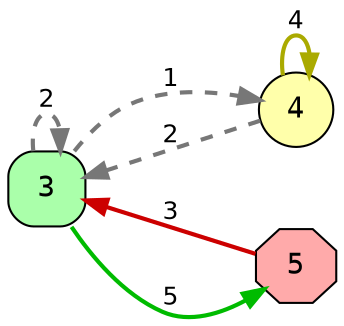 // BL: result fine-tuned by collapsing edges (and accumulating edge counts) when ignoring "dir=back" etc.


digraph{
rankdir=LR
n0 [width=0.51, fillcolor="#AAFFAA", style="filled,rounded", fontname=Courier, height=0.5, fontsize=14, shape=box, label=3];
n1 [height=0.45, width=0.45, fontname=Courier, shape=circle, style=filled, fontsize=14, fillcolor="#FFFFAA", label=4];
n2 [width=0, fontname=Courier, height=0, style=filled, fillcolor="#FFAAAA", shape=octagon, fontsize=14, label=5];


//n1 -> n1 [ penwidth=2, pensize=5, dir=back, fontname=Helvetica, fontsize=12, color="#AAAA00", minlen=2, label=2 ];
//n1 -> n1 [ penwidth=2, pensize=5, fontname=Helvetica, fontsize=12, color="#AAAA00", minlen=2, label=2 ];
n0 -> n0 [ color="#777777", penwidth=2, pensize=5, constraint=True, fontname=Helvetica, fontsize=12, style=dashed, minlen=2, label=2 ];
n0 -> n1 [ color="#777777", penwidth=2, pensize=5, constraint=True, fontname=Helvetica, fontsize=12, style=dashed, minlen=2, label=1 ];
//n1 -> n0 [ color="#777777", penwidth=2, pensize=5, constraint=True, fontname=Helvetica, fontsize=12, style=dashed, minlen=2, label=1 ];
n1 -> n0 [ color="#777777", constraint=true, penwidth=2, pensize=5, fontname=Helvetica, fontsize=12, style=dashed, minlen=2, label=2 ];
n0 -> n2 [ penwidth=2, pensize=5, fontname=Helvetica, fontsize=12, color="#00BB00", minlen=2, label=5 ];
n1 -> n1 [ penwidth=2, pensize=5, fontname=Helvetica, fontsize=12, color="#AAAA00", minlen=2, label=4 ];
n2 -> n0 [ penwidth=2, pensize=5, color="#CC0000", fontname=Helvetica, fontsize=12, minlen=2, label=3 ];

}
        